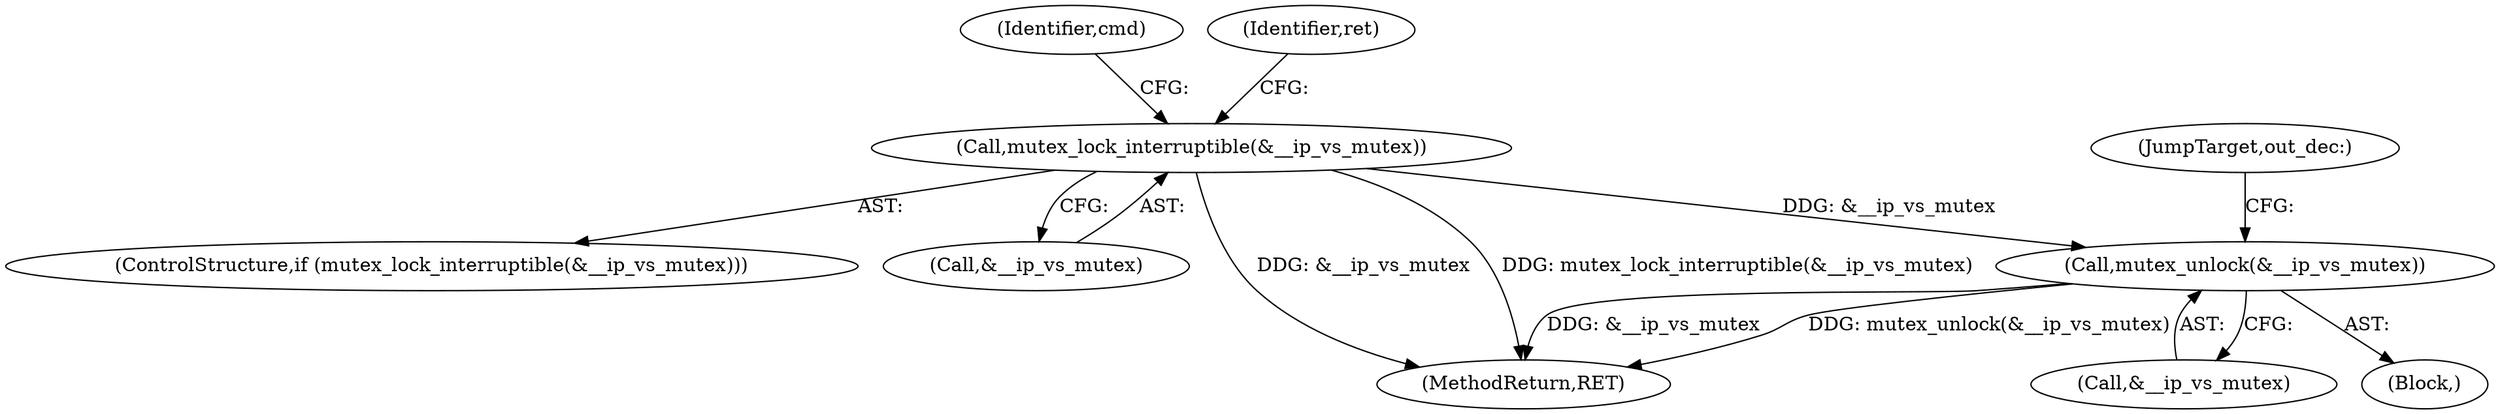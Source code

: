 digraph "0_linux_04bcef2a83f40c6db24222b27a52892cba39dffb_0@API" {
"1000471" [label="(Call,mutex_unlock(&__ip_vs_mutex))"];
"1000180" [label="(Call,mutex_lock_interruptible(&__ip_vs_mutex))"];
"1000180" [label="(Call,mutex_lock_interruptible(&__ip_vs_mutex))"];
"1000191" [label="(Identifier,cmd)"];
"1000471" [label="(Call,mutex_unlock(&__ip_vs_mutex))"];
"1000185" [label="(Identifier,ret)"];
"1000179" [label="(ControlStructure,if (mutex_lock_interruptible(&__ip_vs_mutex)))"];
"1000113" [label="(Block,)"];
"1000472" [label="(Call,&__ip_vs_mutex)"];
"1000181" [label="(Call,&__ip_vs_mutex)"];
"1000474" [label="(JumpTarget,out_dec:)"];
"1000478" [label="(MethodReturn,RET)"];
"1000471" -> "1000113"  [label="AST: "];
"1000471" -> "1000472"  [label="CFG: "];
"1000472" -> "1000471"  [label="AST: "];
"1000474" -> "1000471"  [label="CFG: "];
"1000471" -> "1000478"  [label="DDG: &__ip_vs_mutex"];
"1000471" -> "1000478"  [label="DDG: mutex_unlock(&__ip_vs_mutex)"];
"1000180" -> "1000471"  [label="DDG: &__ip_vs_mutex"];
"1000180" -> "1000179"  [label="AST: "];
"1000180" -> "1000181"  [label="CFG: "];
"1000181" -> "1000180"  [label="AST: "];
"1000185" -> "1000180"  [label="CFG: "];
"1000191" -> "1000180"  [label="CFG: "];
"1000180" -> "1000478"  [label="DDG: &__ip_vs_mutex"];
"1000180" -> "1000478"  [label="DDG: mutex_lock_interruptible(&__ip_vs_mutex)"];
}

